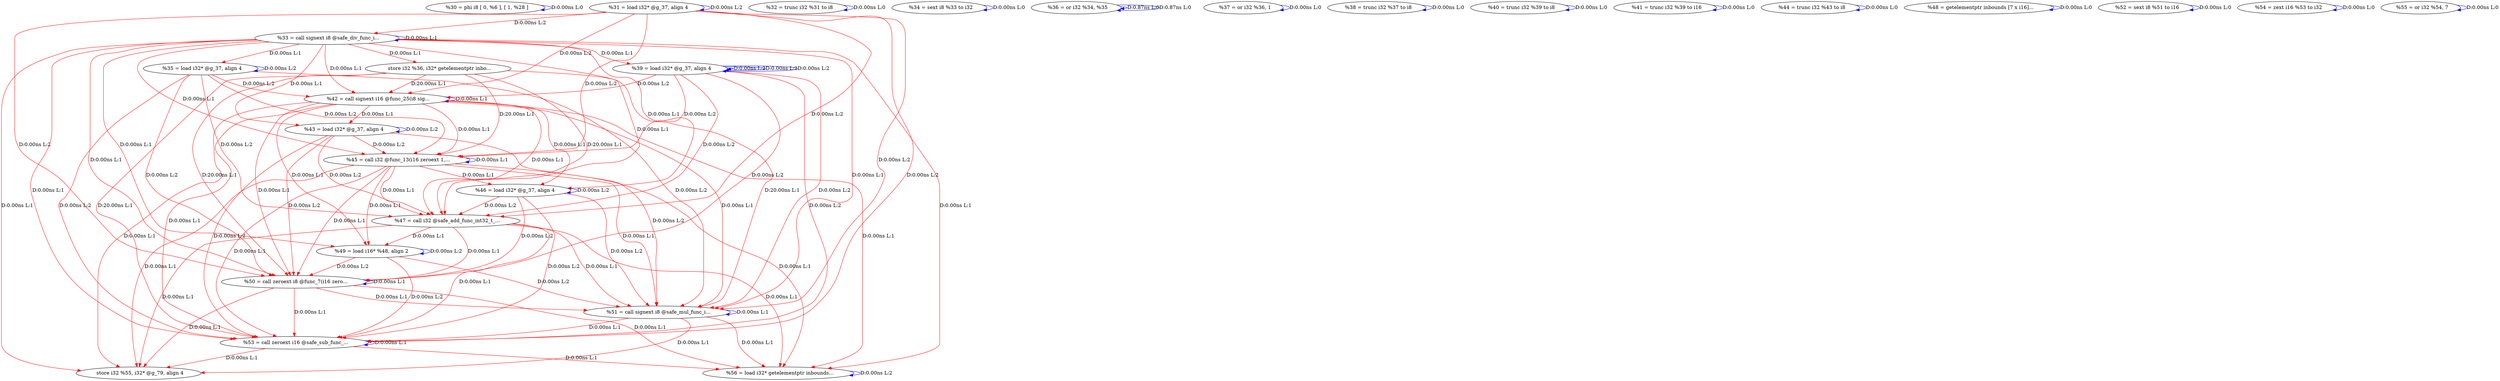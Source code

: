 digraph {
Node0x2bf6a30[label="  %30 = phi i8 [ 0, %6 ], [ 1, %28 ]"];
Node0x2bf6a30 -> Node0x2bf6a30[label="D:0.00ns L:0",color=blue];
Node0x2bf6b10[label="  %31 = load i32* @g_37, align 4"];
Node0x2bf6b10 -> Node0x2bf6b10[label="D:0.00ns L:2",color=blue];
Node0x2bf6cd0[label="  %33 = call signext i8 @safe_div_func_i..."];
Node0x2bf6b10 -> Node0x2bf6cd0[label="D:0.00ns L:2",color=red];
Node0x2bf7590[label="  %42 = call signext i16 @func_25(i8 sig..."];
Node0x2bf6b10 -> Node0x2bf7590[label="D:0.00ns L:2",color=red];
Node0x2bf4c60[label="  %45 = call i32 @func_13(i16 zeroext 1,..."];
Node0x2bf6b10 -> Node0x2bf4c60[label="D:0.00ns L:2",color=red];
Node0x2bf4e20[label="  %47 = call i32 @safe_add_func_int32_t_..."];
Node0x2bf6b10 -> Node0x2bf4e20[label="D:0.00ns L:2",color=red];
Node0x2baa8b0[label="  %50 = call zeroext i8 @func_7(i16 zero..."];
Node0x2bf6b10 -> Node0x2baa8b0[label="D:0.00ns L:2",color=red];
Node0x2baa990[label="  %51 = call signext i8 @safe_mul_func_i..."];
Node0x2bf6b10 -> Node0x2baa990[label="D:0.00ns L:2",color=red];
Node0x2baab50[label="  %53 = call zeroext i16 @safe_sub_func_..."];
Node0x2bf6b10 -> Node0x2baab50[label="D:0.00ns L:2",color=red];
Node0x2bf6bf0[label="  %32 = trunc i32 %31 to i8"];
Node0x2bf6bf0 -> Node0x2bf6bf0[label="D:0.00ns L:0",color=blue];
Node0x2bf6cd0 -> Node0x2bf6cd0[label="D:0.00ns L:1",color=blue];
Node0x2bf6e90[label="  %35 = load i32* @g_37, align 4"];
Node0x2bf6cd0 -> Node0x2bf6e90[label="D:0.00ns L:1",color=red];
Node0x2bf7050[label="  store i32 %36, i32* getelementptr inbo..."];
Node0x2bf6cd0 -> Node0x2bf7050[label="D:0.00ns L:1",color=red];
Node0x2bf72f0[label="  %39 = load i32* @g_37, align 4"];
Node0x2bf6cd0 -> Node0x2bf72f0[label="D:0.00ns L:1",color=red];
Node0x2bf6cd0 -> Node0x2bf7590[label="D:0.00ns L:1",color=red];
Node0x2ba9e00[label="  %43 = load i32* @g_37, align 4"];
Node0x2bf6cd0 -> Node0x2ba9e00[label="D:0.00ns L:1",color=red];
Node0x2bf6cd0 -> Node0x2bf4c60[label="D:0.00ns L:1",color=red];
Node0x2bf4d40[label="  %46 = load i32* @g_37, align 4"];
Node0x2bf6cd0 -> Node0x2bf4d40[label="D:0.00ns L:1",color=red];
Node0x2bf6cd0 -> Node0x2bf4e20[label="D:0.00ns L:1",color=red];
Node0x2baa7d0[label="  %49 = load i16* %48, align 2"];
Node0x2bf6cd0 -> Node0x2baa7d0[label="D:0.00ns L:1",color=red];
Node0x2bf6cd0 -> Node0x2baa8b0[label="D:0.00ns L:1",color=red];
Node0x2bf6cd0 -> Node0x2baa990[label="D:0.00ns L:1",color=red];
Node0x2bf6cd0 -> Node0x2baab50[label="D:0.00ns L:1",color=red];
Node0x2baadf0[label="  store i32 %55, i32* @g_79, align 4"];
Node0x2bf6cd0 -> Node0x2baadf0[label="D:0.00ns L:1",color=red];
Node0x2baaed0[label="  %56 = load i32* getelementptr inbounds..."];
Node0x2bf6cd0 -> Node0x2baaed0[label="D:0.00ns L:1",color=red];
Node0x2bf6db0[label="  %34 = sext i8 %33 to i32"];
Node0x2bf6db0 -> Node0x2bf6db0[label="D:0.00ns L:0",color=blue];
Node0x2bf6e90 -> Node0x2bf6e90[label="D:0.00ns L:2",color=blue];
Node0x2bf6e90 -> Node0x2bf7590[label="D:0.00ns L:2",color=red];
Node0x2bf6e90 -> Node0x2bf4c60[label="D:0.00ns L:2",color=red];
Node0x2bf6e90 -> Node0x2bf4e20[label="D:0.00ns L:2",color=red];
Node0x2bf6e90 -> Node0x2baa8b0[label="D:0.00ns L:2",color=red];
Node0x2bf6e90 -> Node0x2baa990[label="D:0.00ns L:2",color=red];
Node0x2bf6e90 -> Node0x2baab50[label="D:0.00ns L:2",color=red];
Node0x2bf6f70[label="  %36 = or i32 %34, %35"];
Node0x2bf6f70 -> Node0x2bf6f70[label="D:0.87ns L:0",color=blue];
Node0x2bf6f70 -> Node0x2bf6f70[label="D:0.87ns L:0",color=blue];
Node0x2bf7050 -> Node0x2bf7590[label="D:20.00ns L:1",color=red];
Node0x2bf7050 -> Node0x2bf4c60[label="D:20.00ns L:1",color=red];
Node0x2bf7050 -> Node0x2bf4e20[label="D:20.00ns L:1",color=red];
Node0x2bf7050 -> Node0x2baa8b0[label="D:20.00ns L:1",color=red];
Node0x2bf7050 -> Node0x2baa990[label="D:20.00ns L:1",color=red];
Node0x2bf7050 -> Node0x2baab50[label="D:20.00ns L:1",color=red];
Node0x2bf7130[label="  %37 = or i32 %36, 1"];
Node0x2bf7130 -> Node0x2bf7130[label="D:0.00ns L:0",color=blue];
Node0x2bf7210[label="  %38 = trunc i32 %37 to i8"];
Node0x2bf7210 -> Node0x2bf7210[label="D:0.00ns L:0",color=blue];
Node0x2bf72f0 -> Node0x2bf72f0[label="D:0.00ns L:2",color=blue];
Node0x2bf72f0 -> Node0x2bf72f0[label="D:0.00ns L:2",color=blue];
Node0x2bf72f0 -> Node0x2bf72f0[label="D:0.00ns L:2",color=blue];
Node0x2bf72f0 -> Node0x2bf7590[label="D:0.00ns L:2",color=red];
Node0x2bf72f0 -> Node0x2bf4c60[label="D:0.00ns L:2",color=red];
Node0x2bf72f0 -> Node0x2bf4e20[label="D:0.00ns L:2",color=red];
Node0x2bf72f0 -> Node0x2baa8b0[label="D:0.00ns L:2",color=red];
Node0x2bf72f0 -> Node0x2baa990[label="D:0.00ns L:2",color=red];
Node0x2bf72f0 -> Node0x2baab50[label="D:0.00ns L:2",color=red];
Node0x2bf73d0[label="  %40 = trunc i32 %39 to i8"];
Node0x2bf73d0 -> Node0x2bf73d0[label="D:0.00ns L:0",color=blue];
Node0x2bf74b0[label="  %41 = trunc i32 %39 to i16"];
Node0x2bf74b0 -> Node0x2bf74b0[label="D:0.00ns L:0",color=blue];
Node0x2bf7590 -> Node0x2bf7590[label="D:0.00ns L:1",color=blue];
Node0x2bf7590 -> Node0x2ba9e00[label="D:0.00ns L:1",color=red];
Node0x2bf7590 -> Node0x2bf4c60[label="D:0.00ns L:1",color=red];
Node0x2bf7590 -> Node0x2bf4d40[label="D:0.00ns L:1",color=red];
Node0x2bf7590 -> Node0x2bf4e20[label="D:0.00ns L:1",color=red];
Node0x2bf7590 -> Node0x2baa7d0[label="D:0.00ns L:1",color=red];
Node0x2bf7590 -> Node0x2baa8b0[label="D:0.00ns L:1",color=red];
Node0x2bf7590 -> Node0x2baa990[label="D:0.00ns L:1",color=red];
Node0x2bf7590 -> Node0x2baab50[label="D:0.00ns L:1",color=red];
Node0x2bf7590 -> Node0x2baadf0[label="D:0.00ns L:1",color=red];
Node0x2bf7590 -> Node0x2baaed0[label="D:0.00ns L:1",color=red];
Node0x2ba9e00 -> Node0x2ba9e00[label="D:0.00ns L:2",color=blue];
Node0x2ba9e00 -> Node0x2bf4c60[label="D:0.00ns L:2",color=red];
Node0x2ba9e00 -> Node0x2bf4e20[label="D:0.00ns L:2",color=red];
Node0x2ba9e00 -> Node0x2baa8b0[label="D:0.00ns L:2",color=red];
Node0x2ba9e00 -> Node0x2baa990[label="D:0.00ns L:2",color=red];
Node0x2ba9e00 -> Node0x2baab50[label="D:0.00ns L:2",color=red];
Node0x2bf4b80[label="  %44 = trunc i32 %43 to i8"];
Node0x2bf4b80 -> Node0x2bf4b80[label="D:0.00ns L:0",color=blue];
Node0x2bf4c60 -> Node0x2bf4c60[label="D:0.00ns L:1",color=blue];
Node0x2bf4c60 -> Node0x2bf4d40[label="D:0.00ns L:1",color=red];
Node0x2bf4c60 -> Node0x2bf4e20[label="D:0.00ns L:1",color=red];
Node0x2bf4c60 -> Node0x2baa7d0[label="D:0.00ns L:1",color=red];
Node0x2bf4c60 -> Node0x2baa8b0[label="D:0.00ns L:1",color=red];
Node0x2bf4c60 -> Node0x2baa990[label="D:0.00ns L:1",color=red];
Node0x2bf4c60 -> Node0x2baab50[label="D:0.00ns L:1",color=red];
Node0x2bf4c60 -> Node0x2baadf0[label="D:0.00ns L:1",color=red];
Node0x2bf4c60 -> Node0x2baaed0[label="D:0.00ns L:1",color=red];
Node0x2bf4d40 -> Node0x2bf4d40[label="D:0.00ns L:2",color=blue];
Node0x2bf4d40 -> Node0x2bf4e20[label="D:0.00ns L:2",color=red];
Node0x2bf4d40 -> Node0x2baa8b0[label="D:0.00ns L:2",color=red];
Node0x2bf4d40 -> Node0x2baa990[label="D:0.00ns L:2",color=red];
Node0x2bf4d40 -> Node0x2baab50[label="D:0.00ns L:2",color=red];
Node0x2bf4e20 -> Node0x2baa7d0[label="D:0.00ns L:1",color=red];
Node0x2bf4e20 -> Node0x2baa8b0[label="D:0.00ns L:1",color=red];
Node0x2bf4e20 -> Node0x2baa990[label="D:0.00ns L:1",color=red];
Node0x2bf4e20 -> Node0x2baab50[label="D:0.00ns L:1",color=red];
Node0x2bf4e20 -> Node0x2baadf0[label="D:0.00ns L:1",color=red];
Node0x2bf4e20 -> Node0x2baaed0[label="D:0.00ns L:1",color=red];
Node0x2baa6f0[label="  %48 = getelementptr inbounds [7 x i16]..."];
Node0x2baa6f0 -> Node0x2baa6f0[label="D:0.00ns L:0",color=blue];
Node0x2baa7d0 -> Node0x2baa7d0[label="D:0.00ns L:2",color=blue];
Node0x2baa7d0 -> Node0x2baa8b0[label="D:0.00ns L:2",color=red];
Node0x2baa7d0 -> Node0x2baa990[label="D:0.00ns L:2",color=red];
Node0x2baa7d0 -> Node0x2baab50[label="D:0.00ns L:2",color=red];
Node0x2baa8b0 -> Node0x2baa8b0[label="D:0.00ns L:1",color=blue];
Node0x2baa8b0 -> Node0x2baa990[label="D:0.00ns L:1",color=red];
Node0x2baa8b0 -> Node0x2baab50[label="D:0.00ns L:1",color=red];
Node0x2baa8b0 -> Node0x2baadf0[label="D:0.00ns L:1",color=red];
Node0x2baa8b0 -> Node0x2baaed0[label="D:0.00ns L:1",color=red];
Node0x2baa990 -> Node0x2baa990[label="D:0.00ns L:1",color=blue];
Node0x2baa990 -> Node0x2baab50[label="D:0.00ns L:1",color=red];
Node0x2baa990 -> Node0x2baadf0[label="D:0.00ns L:1",color=red];
Node0x2baa990 -> Node0x2baaed0[label="D:0.00ns L:1",color=red];
Node0x2baaa70[label="  %52 = sext i8 %51 to i16"];
Node0x2baaa70 -> Node0x2baaa70[label="D:0.00ns L:0",color=blue];
Node0x2baab50 -> Node0x2baab50[label="D:0.00ns L:1",color=blue];
Node0x2baab50 -> Node0x2baadf0[label="D:0.00ns L:1",color=red];
Node0x2baab50 -> Node0x2baaed0[label="D:0.00ns L:1",color=red];
Node0x2baac30[label="  %54 = zext i16 %53 to i32"];
Node0x2baac30 -> Node0x2baac30[label="D:0.00ns L:0",color=blue];
Node0x2baad10[label="  %55 = or i32 %54, 7"];
Node0x2baad10 -> Node0x2baad10[label="D:0.00ns L:0",color=blue];
Node0x2baaed0 -> Node0x2baaed0[label="D:0.00ns L:2",color=blue];
}
